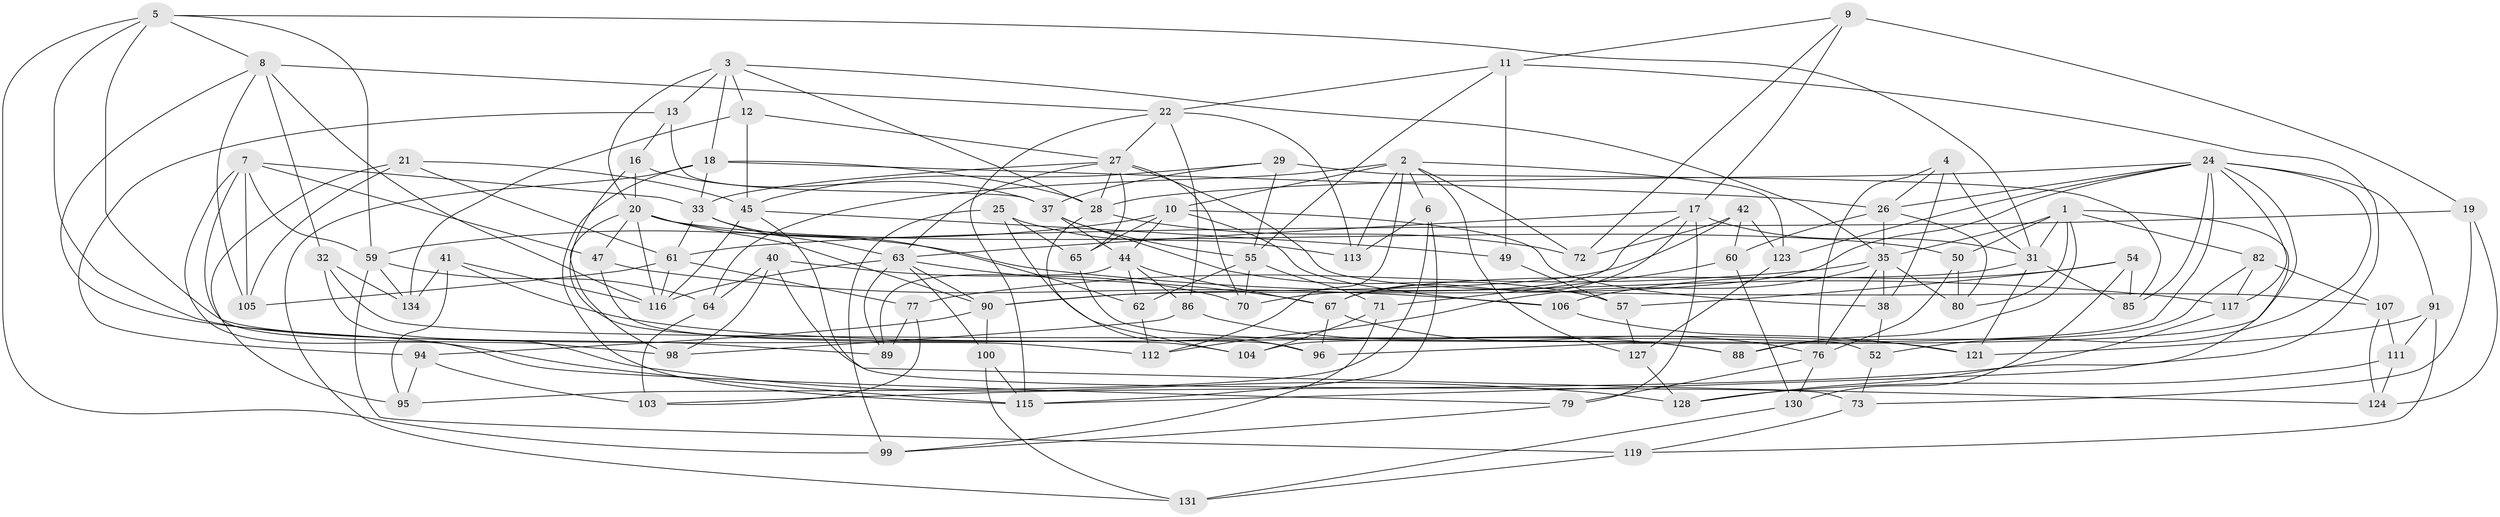 // original degree distribution, {4: 1.0}
// Generated by graph-tools (version 1.1) at 2025/20/03/04/25 18:20:32]
// undirected, 93 vertices, 224 edges
graph export_dot {
graph [start="1"]
  node [color=gray90,style=filled];
  1 [super="+108+56"];
  2 [super="+15+109"];
  3 [super="+120"];
  4;
  5 [super="+53"];
  6;
  7 [super="+30"];
  8 [super="+51"];
  9;
  10 [super="+14"];
  11 [super="+48"];
  12;
  13;
  16;
  17 [super="+39"];
  18 [super="+110"];
  19;
  20 [super="+68+114"];
  21;
  22 [super="+23"];
  24 [super="+132+36"];
  25;
  26 [super="+83"];
  27 [super="+34"];
  28 [super="+69"];
  29;
  31 [super="+125+66"];
  32;
  33 [super="+43"];
  35 [super="+58+74"];
  37 [super="+101"];
  38;
  40;
  41;
  42;
  44 [super="+46"];
  45 [super="+84"];
  47;
  49;
  50;
  52;
  54;
  55 [super="+97"];
  57;
  59 [super="+81+87"];
  60;
  61 [super="+129"];
  62;
  63 [super="+102"];
  64;
  65;
  67 [super="+92"];
  70;
  71;
  72;
  73;
  76 [super="+78"];
  77;
  79;
  80;
  82;
  85;
  86;
  88;
  89;
  90 [super="+93"];
  91;
  94;
  95;
  96;
  98;
  99;
  100;
  103;
  104;
  105;
  106;
  107;
  111;
  112;
  113;
  115 [super="+122"];
  116 [super="+126"];
  117;
  119;
  121;
  123;
  124;
  127;
  128;
  130;
  131;
  134;
  1 -- 50;
  1 -- 80;
  1 -- 35;
  1 -- 31 [weight=2];
  1 -- 103;
  1 -- 88;
  1 -- 82;
  2 -- 113;
  2 -- 112;
  2 -- 123;
  2 -- 127;
  2 -- 10;
  2 -- 64;
  2 -- 72;
  2 -- 6;
  3 -- 28;
  3 -- 13;
  3 -- 35;
  3 -- 12;
  3 -- 20;
  3 -- 18;
  4 -- 38;
  4 -- 76;
  4 -- 26;
  4 -- 31;
  5 -- 112;
  5 -- 89;
  5 -- 99;
  5 -- 8;
  5 -- 31;
  5 -- 59;
  6 -- 95;
  6 -- 113;
  6 -- 115;
  7 -- 115;
  7 -- 98;
  7 -- 59;
  7 -- 33;
  7 -- 47;
  7 -- 105;
  8 -- 105;
  8 -- 32;
  8 -- 79;
  8 -- 22;
  8 -- 116;
  9 -- 72;
  9 -- 11;
  9 -- 19;
  9 -- 17;
  10 -- 65;
  10 -- 44;
  10 -- 106;
  10 -- 59;
  10 -- 38;
  11 -- 49 [weight=2];
  11 -- 55;
  11 -- 22;
  11 -- 115;
  12 -- 45;
  12 -- 134;
  12 -- 27;
  13 -- 16;
  13 -- 94;
  13 -- 37;
  16 -- 104;
  16 -- 37;
  16 -- 20;
  17 -- 79;
  17 -- 67;
  17 -- 70;
  17 -- 31;
  17 -- 63;
  18 -- 28;
  18 -- 115;
  18 -- 33;
  18 -- 26;
  18 -- 131;
  19 -- 124;
  19 -- 73;
  19 -- 61;
  20 -- 98;
  20 -- 90;
  20 -- 47;
  20 -- 116;
  20 -- 50;
  20 -- 117;
  21 -- 105;
  21 -- 95;
  21 -- 61;
  21 -- 45;
  22 -- 113;
  22 -- 115;
  22 -- 86;
  22 -- 27;
  24 -- 52;
  24 -- 104;
  24 -- 123;
  24 -- 28;
  24 -- 85;
  24 -- 96;
  24 -- 90;
  24 -- 117;
  24 -- 26;
  24 -- 91;
  25 -- 96;
  25 -- 113;
  25 -- 65;
  25 -- 99;
  26 -- 60;
  26 -- 80;
  26 -- 35;
  27 -- 28;
  27 -- 33;
  27 -- 65;
  27 -- 70;
  27 -- 107;
  27 -- 63;
  28 -- 72;
  28 -- 104;
  29 -- 85;
  29 -- 37;
  29 -- 55;
  29 -- 45;
  31 -- 67;
  31 -- 121;
  31 -- 85;
  32 -- 134;
  32 -- 128;
  32 -- 52;
  33 -- 62;
  33 -- 61;
  33 -- 63;
  35 -- 38;
  35 -- 76;
  35 -- 80;
  35 -- 112;
  35 -- 77;
  37 -- 57;
  37 -- 55;
  37 -- 44;
  38 -- 52;
  40 -- 64;
  40 -- 70;
  40 -- 98;
  40 -- 124;
  41 -- 134;
  41 -- 121;
  41 -- 116;
  41 -- 95;
  42 -- 123;
  42 -- 72;
  42 -- 90;
  42 -- 60;
  44 -- 86;
  44 -- 62;
  44 -- 89;
  44 -- 67;
  45 -- 73;
  45 -- 49;
  45 -- 116;
  47 -- 96;
  47 -- 106;
  49 -- 57;
  50 -- 80;
  50 -- 76;
  52 -- 73;
  54 -- 130;
  54 -- 57;
  54 -- 106;
  54 -- 85;
  55 -- 71;
  55 -- 62;
  55 -- 70;
  57 -- 127;
  59 -- 64;
  59 -- 119;
  59 -- 134;
  60 -- 130;
  60 -- 71;
  61 -- 77;
  61 -- 105;
  61 -- 116;
  62 -- 112;
  63 -- 100;
  63 -- 90;
  63 -- 67;
  63 -- 89;
  63 -- 116;
  64 -- 103;
  65 -- 88;
  67 -- 96;
  67 -- 76;
  71 -- 104;
  71 -- 99;
  73 -- 119;
  76 -- 79;
  76 -- 130;
  77 -- 103;
  77 -- 89;
  79 -- 99;
  82 -- 107;
  82 -- 117;
  82 -- 88;
  86 -- 88;
  86 -- 98;
  90 -- 94;
  90 -- 100;
  91 -- 121;
  91 -- 111;
  91 -- 119;
  94 -- 103;
  94 -- 95;
  100 -- 131;
  100 -- 115;
  106 -- 121;
  107 -- 124;
  107 -- 111;
  111 -- 128;
  111 -- 124;
  117 -- 128;
  119 -- 131;
  123 -- 127;
  127 -- 128;
  130 -- 131;
}
